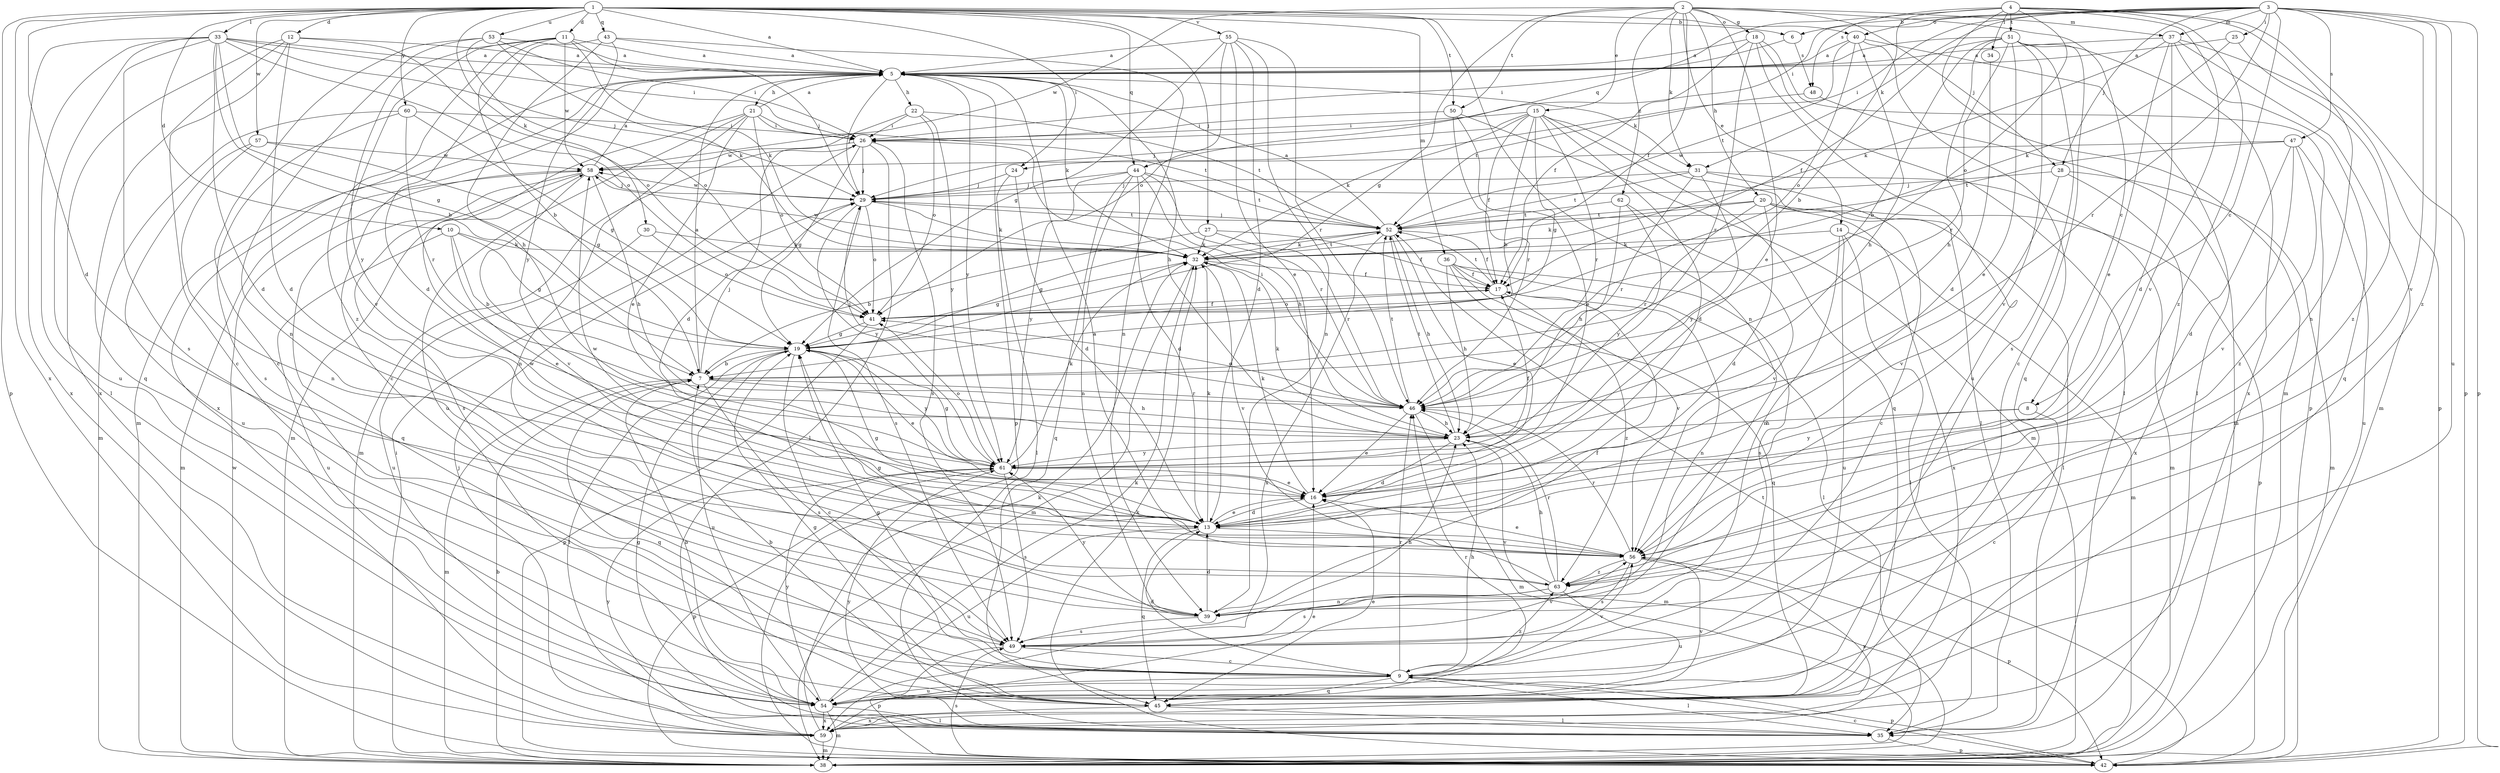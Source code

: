 strict digraph  {
	1 -> 5 [label=a];
	7 -> 5 [label=a];
	11 -> 5 [label=a];
	12 -> 5 [label=a];
	18 -> 5 [label=a];
	21 -> 5 [label=a];
	25 -> 5 [label=a];
	33 -> 5 [label=a];
	37 -> 5 [label=a];
	40 -> 5 [label=a];
	43 -> 5 [label=a];
	51 -> 5 [label=a];
	52 -> 5 [label=a];
	53 -> 5 [label=a];
	55 -> 5 [label=a];
	58 -> 5 [label=a];
	63 -> 5 [label=a];
	1 -> 6 [label=b];
	3 -> 6 [label=b];
	4 -> 7 [label=b];
	10 -> 7 [label=b];
	11 -> 7 [label=b];
	15 -> 7 [label=b];
	19 -> 7 [label=b];
	27 -> 7 [label=b];
	33 -> 7 [label=b];
	38 -> 7 [label=b];
	45 -> 7 [label=b];
	51 -> 7 [label=b];
	54 -> 7 [label=b];
	2 -> 8 [label=c];
	3 -> 8 [label=c];
	5 -> 9 [label=c];
	8 -> 9 [label=c];
	12 -> 9 [label=c];
	19 -> 9 [label=c];
	31 -> 9 [label=c];
	42 -> 9 [label=c];
	49 -> 9 [label=c];
	51 -> 9 [label=c];
	53 -> 9 [label=c];
	1 -> 10 [label=d];
	1 -> 11 [label=d];
	1 -> 12 [label=d];
	1 -> 13 [label=d];
	9 -> 13 [label=d];
	12 -> 13 [label=d];
	15 -> 13 [label=d];
	16 -> 13 [label=d];
	20 -> 13 [label=d];
	22 -> 13 [label=d];
	23 -> 13 [label=d];
	24 -> 13 [label=d];
	33 -> 13 [label=d];
	34 -> 13 [label=d];
	37 -> 13 [label=d];
	39 -> 13 [label=d];
	43 -> 13 [label=d];
	44 -> 13 [label=d];
	47 -> 13 [label=d];
	55 -> 13 [label=d];
	2 -> 14 [label=e];
	2 -> 15 [label=e];
	2 -> 16 [label=e];
	10 -> 16 [label=e];
	13 -> 16 [label=e];
	19 -> 16 [label=e];
	21 -> 16 [label=e];
	37 -> 16 [label=e];
	45 -> 16 [label=e];
	46 -> 16 [label=e];
	50 -> 16 [label=e];
	51 -> 16 [label=e];
	52 -> 16 [label=e];
	55 -> 16 [label=e];
	56 -> 16 [label=e];
	59 -> 16 [label=e];
	61 -> 16 [label=e];
	2 -> 17 [label=f];
	15 -> 17 [label=f];
	18 -> 17 [label=f];
	27 -> 17 [label=f];
	32 -> 17 [label=f];
	36 -> 17 [label=f];
	39 -> 17 [label=f];
	41 -> 17 [label=f];
	51 -> 17 [label=f];
	52 -> 17 [label=f];
	61 -> 17 [label=f];
	2 -> 18 [label=g];
	2 -> 19 [label=g];
	9 -> 19 [label=g];
	10 -> 19 [label=g];
	13 -> 19 [label=g];
	15 -> 19 [label=g];
	26 -> 19 [label=g];
	32 -> 19 [label=g];
	33 -> 19 [label=g];
	35 -> 19 [label=g];
	41 -> 19 [label=g];
	45 -> 19 [label=g];
	52 -> 19 [label=g];
	55 -> 19 [label=g];
	57 -> 19 [label=g];
	60 -> 19 [label=g];
	61 -> 19 [label=g];
	63 -> 19 [label=g];
	2 -> 20 [label=h];
	5 -> 21 [label=h];
	5 -> 22 [label=h];
	5 -> 23 [label=h];
	7 -> 23 [label=h];
	8 -> 23 [label=h];
	9 -> 23 [label=h];
	36 -> 23 [label=h];
	40 -> 23 [label=h];
	43 -> 23 [label=h];
	44 -> 23 [label=h];
	46 -> 23 [label=h];
	49 -> 23 [label=h];
	51 -> 23 [label=h];
	52 -> 23 [label=h];
	58 -> 23 [label=h];
	62 -> 23 [label=h];
	63 -> 23 [label=h];
	1 -> 24 [label=i];
	3 -> 24 [label=i];
	3 -> 25 [label=i];
	3 -> 26 [label=i];
	6 -> 26 [label=i];
	15 -> 26 [label=i];
	21 -> 26 [label=i];
	22 -> 26 [label=i];
	33 -> 26 [label=i];
	38 -> 26 [label=i];
	46 -> 26 [label=i];
	50 -> 26 [label=i];
	53 -> 26 [label=i];
	60 -> 26 [label=i];
	1 -> 27 [label=j];
	2 -> 28 [label=j];
	3 -> 28 [label=j];
	5 -> 29 [label=j];
	7 -> 29 [label=j];
	11 -> 29 [label=j];
	15 -> 29 [label=j];
	24 -> 29 [label=j];
	26 -> 29 [label=j];
	28 -> 29 [label=j];
	31 -> 29 [label=j];
	33 -> 29 [label=j];
	44 -> 29 [label=j];
	46 -> 29 [label=j];
	52 -> 29 [label=j];
	58 -> 29 [label=j];
	59 -> 29 [label=j];
	1 -> 30 [label=k];
	2 -> 31 [label=k];
	3 -> 31 [label=k];
	5 -> 31 [label=k];
	5 -> 32 [label=k];
	10 -> 32 [label=k];
	11 -> 32 [label=k];
	13 -> 32 [label=k];
	14 -> 32 [label=k];
	15 -> 32 [label=k];
	16 -> 32 [label=k];
	20 -> 32 [label=k];
	23 -> 32 [label=k];
	25 -> 32 [label=k];
	27 -> 32 [label=k];
	29 -> 32 [label=k];
	30 -> 32 [label=k];
	37 -> 32 [label=k];
	42 -> 32 [label=k];
	52 -> 32 [label=k];
	53 -> 32 [label=k];
	54 -> 32 [label=k];
	59 -> 32 [label=k];
	61 -> 32 [label=k];
	1 -> 33 [label=l];
	4 -> 34 [label=l];
	9 -> 35 [label=l];
	14 -> 35 [label=l];
	15 -> 35 [label=l];
	18 -> 35 [label=l];
	19 -> 35 [label=l];
	20 -> 35 [label=l];
	24 -> 35 [label=l];
	26 -> 35 [label=l];
	33 -> 35 [label=l];
	36 -> 35 [label=l];
	40 -> 35 [label=l];
	45 -> 35 [label=l];
	54 -> 35 [label=l];
	1 -> 36 [label=m];
	2 -> 37 [label=m];
	3 -> 37 [label=m];
	4 -> 38 [label=m];
	5 -> 38 [label=m];
	7 -> 38 [label=m];
	14 -> 38 [label=m];
	21 -> 38 [label=m];
	23 -> 38 [label=m];
	26 -> 38 [label=m];
	28 -> 38 [label=m];
	31 -> 38 [label=m];
	32 -> 38 [label=m];
	37 -> 38 [label=m];
	46 -> 38 [label=m];
	48 -> 38 [label=m];
	50 -> 38 [label=m];
	54 -> 38 [label=m];
	58 -> 38 [label=m];
	59 -> 38 [label=m];
	60 -> 38 [label=m];
	1 -> 39 [label=n];
	4 -> 39 [label=n];
	14 -> 39 [label=n];
	17 -> 39 [label=n];
	21 -> 39 [label=n];
	43 -> 39 [label=n];
	44 -> 39 [label=n];
	53 -> 39 [label=n];
	55 -> 39 [label=n];
	57 -> 39 [label=n];
	63 -> 39 [label=n];
	1 -> 40 [label=o];
	3 -> 40 [label=o];
	4 -> 41 [label=o];
	12 -> 41 [label=o];
	17 -> 41 [label=o];
	21 -> 41 [label=o];
	22 -> 41 [label=o];
	29 -> 41 [label=o];
	30 -> 41 [label=o];
	33 -> 41 [label=o];
	40 -> 41 [label=o];
	46 -> 41 [label=o];
	53 -> 41 [label=o];
	55 -> 41 [label=o];
	61 -> 41 [label=o];
	1 -> 42 [label=p];
	3 -> 42 [label=p];
	4 -> 42 [label=p];
	5 -> 42 [label=p];
	9 -> 42 [label=p];
	18 -> 42 [label=p];
	20 -> 42 [label=p];
	35 -> 42 [label=p];
	37 -> 42 [label=p];
	41 -> 42 [label=p];
	49 -> 42 [label=p];
	56 -> 42 [label=p];
	61 -> 42 [label=p];
	1 -> 43 [label=q];
	1 -> 44 [label=q];
	4 -> 44 [label=q];
	7 -> 45 [label=q];
	9 -> 45 [label=q];
	12 -> 45 [label=q];
	13 -> 45 [label=q];
	15 -> 45 [label=q];
	36 -> 45 [label=q];
	37 -> 45 [label=q];
	40 -> 45 [label=q];
	44 -> 45 [label=q];
	58 -> 45 [label=q];
	3 -> 46 [label=r];
	7 -> 46 [label=r];
	9 -> 46 [label=r];
	15 -> 46 [label=r];
	18 -> 46 [label=r];
	20 -> 46 [label=r];
	27 -> 46 [label=r];
	31 -> 46 [label=r];
	44 -> 46 [label=r];
	45 -> 46 [label=r];
	50 -> 46 [label=r];
	51 -> 46 [label=r];
	55 -> 46 [label=r];
	56 -> 46 [label=r];
	60 -> 46 [label=r];
	63 -> 46 [label=r];
	3 -> 47 [label=s];
	4 -> 48 [label=s];
	6 -> 48 [label=s];
	7 -> 49 [label=s];
	26 -> 49 [label=s];
	29 -> 49 [label=s];
	33 -> 49 [label=s];
	36 -> 49 [label=s];
	39 -> 49 [label=s];
	42 -> 49 [label=s];
	51 -> 49 [label=s];
	56 -> 49 [label=s];
	58 -> 49 [label=s];
	60 -> 49 [label=s];
	61 -> 49 [label=s];
	63 -> 49 [label=s];
	1 -> 50 [label=t];
	2 -> 50 [label=t];
	4 -> 51 [label=t];
	17 -> 52 [label=t];
	20 -> 52 [label=t];
	21 -> 52 [label=t];
	22 -> 52 [label=t];
	23 -> 52 [label=t];
	29 -> 52 [label=t];
	31 -> 52 [label=t];
	32 -> 52 [label=t];
	40 -> 52 [label=t];
	42 -> 52 [label=t];
	44 -> 52 [label=t];
	46 -> 52 [label=t];
	47 -> 52 [label=t];
	48 -> 52 [label=t];
	62 -> 52 [label=t];
	1 -> 53 [label=u];
	3 -> 54 [label=u];
	9 -> 54 [label=u];
	10 -> 54 [label=u];
	13 -> 54 [label=u];
	14 -> 54 [label=u];
	18 -> 54 [label=u];
	19 -> 54 [label=u];
	21 -> 54 [label=u];
	30 -> 54 [label=u];
	33 -> 54 [label=u];
	47 -> 54 [label=u];
	57 -> 54 [label=u];
	63 -> 54 [label=u];
	1 -> 55 [label=v];
	3 -> 56 [label=v];
	4 -> 56 [label=v];
	9 -> 56 [label=v];
	11 -> 56 [label=v];
	13 -> 56 [label=v];
	28 -> 56 [label=v];
	32 -> 56 [label=v];
	36 -> 56 [label=v];
	47 -> 56 [label=v];
	49 -> 56 [label=v];
	51 -> 56 [label=v];
	54 -> 56 [label=v];
	58 -> 56 [label=v];
	62 -> 56 [label=v];
	1 -> 57 [label=w];
	2 -> 58 [label=w];
	11 -> 58 [label=w];
	13 -> 58 [label=w];
	26 -> 58 [label=w];
	29 -> 58 [label=w];
	32 -> 58 [label=w];
	38 -> 58 [label=w];
	47 -> 58 [label=w];
	56 -> 58 [label=w];
	57 -> 58 [label=w];
	1 -> 59 [label=x];
	5 -> 59 [label=x];
	12 -> 59 [label=x];
	20 -> 59 [label=x];
	28 -> 59 [label=x];
	33 -> 59 [label=x];
	45 -> 59 [label=x];
	51 -> 59 [label=x];
	52 -> 59 [label=x];
	54 -> 59 [label=x];
	56 -> 59 [label=x];
	1 -> 60 [label=y];
	5 -> 61 [label=y];
	8 -> 61 [label=y];
	11 -> 61 [label=y];
	19 -> 61 [label=y];
	22 -> 61 [label=y];
	23 -> 61 [label=y];
	29 -> 61 [label=y];
	31 -> 61 [label=y];
	35 -> 61 [label=y];
	39 -> 61 [label=y];
	43 -> 61 [label=y];
	44 -> 61 [label=y];
	54 -> 61 [label=y];
	59 -> 61 [label=y];
	62 -> 61 [label=y];
	2 -> 62 [label=z];
	3 -> 63 [label=z];
	4 -> 63 [label=z];
	9 -> 63 [label=z];
	11 -> 63 [label=z];
	17 -> 63 [label=z];
	25 -> 63 [label=z];
	47 -> 63 [label=z];
	56 -> 63 [label=z];
}
